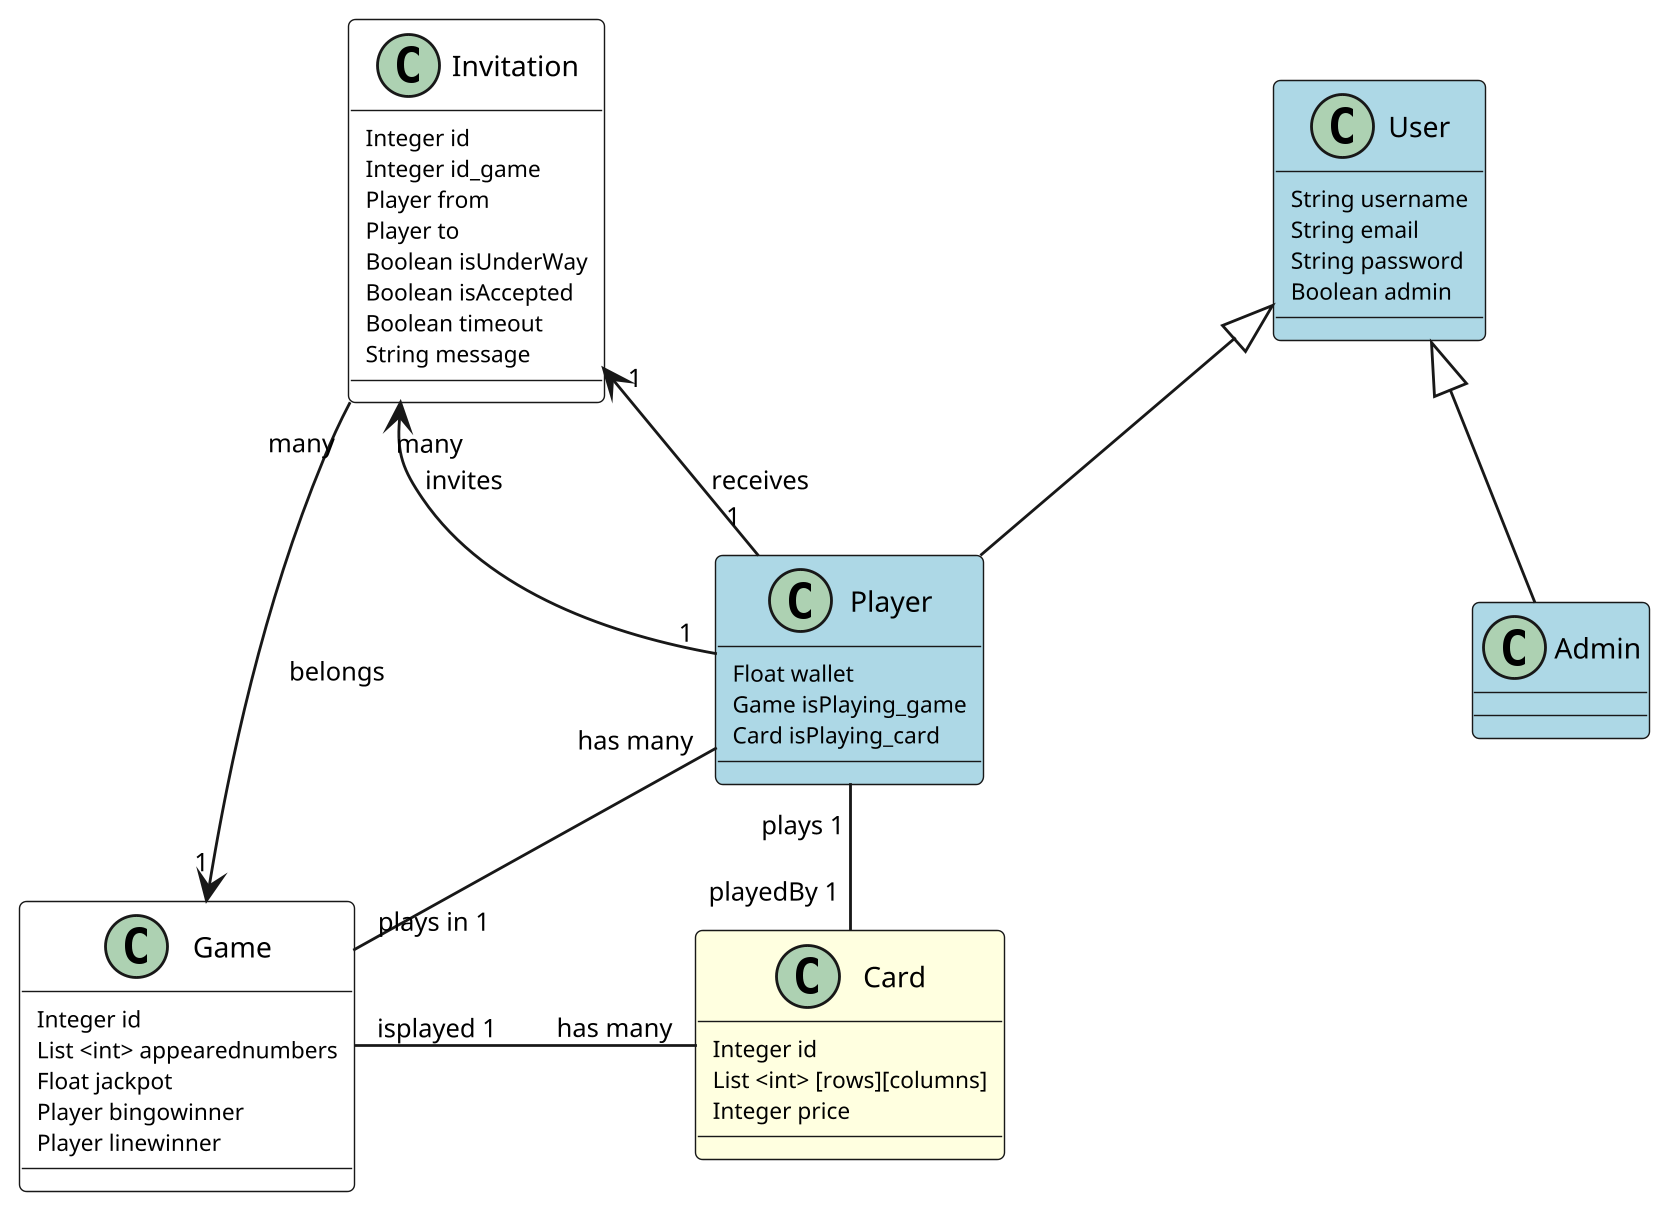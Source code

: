 @startuml
scale 800*800
skinparam dpi 200
skinparam classAttributeFontSize 8
skinparam classArrowFontSize 9
skinparam classFontSize 10
skinparam nodesep 120
skinparam ranksep 40
hide stereotype
skinparam class {
	BackgroundColor White
	BackgroundColor<<User>> LightBlue
	BackgroundColor<<Card>> LightYellow
}

class Card <<Card>> {
    Integer id
    List <int> [rows][columns]
    Integer price
}

class Invitation <<Invitation>> {
    Integer id
    Integer id_game
    Player from
    Player to
    Boolean isUnderWay
    Boolean isAccepted
    Boolean timeout
    String message
}

class Game <<Game>> {
    Integer id
    List <int> appearednumbers
    Float jackpot
    Player bingowinner
    Player linewinner
}
Card "has many" -left- "isplayed 1" Game

class User <<User>> {
    String username
    String email
    String password
    Boolean admin

}

class Player <<User>> extends User {
    Float wallet
    Game isPlaying_game
    Card isPlaying_card
}
Card "playedBy 1" -- "plays 1" Player
Game "plays in 1" -up- "has many" Player
Invitation "many" <-- "1" Player : invites
Invitation "1" <-- "1" Player : receives
Invitation "many" --> "1" Game : belongs


class Admin <<User>> extends User {

}
@enduml
